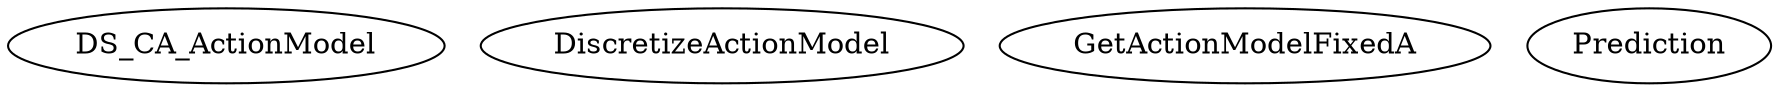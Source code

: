 /* Created by mdot for Matlab */
digraph m2html {

  DS_CA_ActionModel [URL="DS_CA_ActionModel.html"];
  DiscretizeActionModel [URL="DiscretizeActionModel.html"];
  GetActionModelFixedA [URL="GetActionModelFixedA.html"];
  Prediction [URL="Prediction.html"];
}